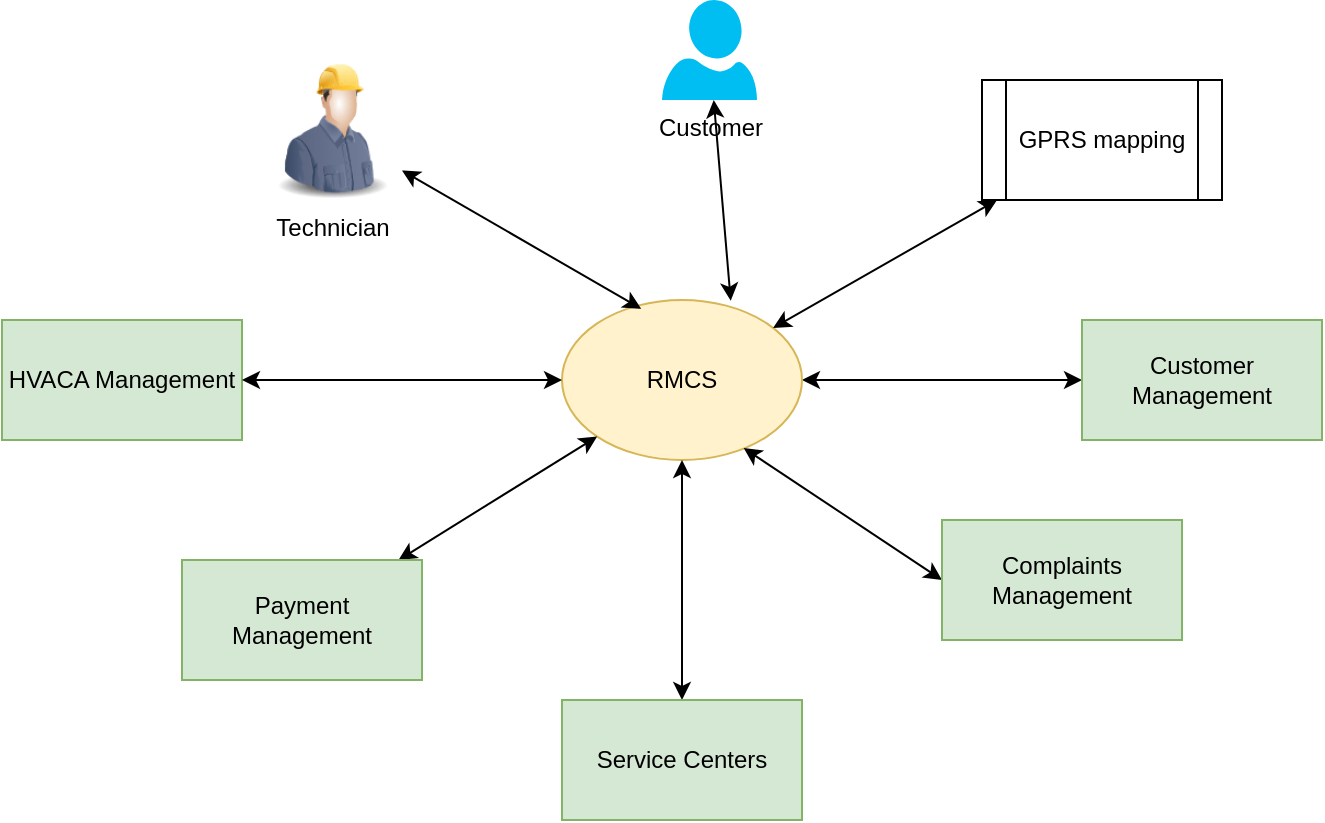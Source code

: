 <mxfile version="13.9.3" type="github">
  <diagram id="OdxlM5lSDOI7O76krd3z" name="Page-1">
    <mxGraphModel dx="1038" dy="523" grid="1" gridSize="10" guides="1" tooltips="1" connect="1" arrows="1" fold="1" page="1" pageScale="1" pageWidth="850" pageHeight="1100" math="0" shadow="0">
      <root>
        <mxCell id="0" />
        <mxCell id="1" parent="0" />
        <mxCell id="j8rQMb8WvZjdhmPUjPt_-9" value="" style="edgeStyle=orthogonalEdgeStyle;rounded=0;orthogonalLoop=1;jettySize=auto;html=1;startArrow=classic;startFill=1;entryX=0;entryY=0.5;entryDx=0;entryDy=0;" parent="1" source="j8rQMb8WvZjdhmPUjPt_-1" target="j8rQMb8WvZjdhmPUjPt_-3" edge="1">
          <mxGeometry relative="1" as="geometry">
            <mxPoint x="560" y="270" as="targetPoint" />
          </mxGeometry>
        </mxCell>
        <mxCell id="j8rQMb8WvZjdhmPUjPt_-1" value="RMCS" style="ellipse;whiteSpace=wrap;html=1;fillColor=#fff2cc;strokeColor=#d6b656;" parent="1" vertex="1">
          <mxGeometry x="360" y="230" width="120" height="80" as="geometry" />
        </mxCell>
        <mxCell id="j8rQMb8WvZjdhmPUjPt_-2" value="HVACA Management" style="rounded=0;whiteSpace=wrap;html=1;fillColor=#d5e8d4;strokeColor=#82b366;" parent="1" vertex="1">
          <mxGeometry x="80" y="240" width="120" height="60" as="geometry" />
        </mxCell>
        <mxCell id="j8rQMb8WvZjdhmPUjPt_-3" value="Customer Management" style="rounded=0;whiteSpace=wrap;html=1;fillColor=#d5e8d4;strokeColor=#82b366;" parent="1" vertex="1">
          <mxGeometry x="620" y="240" width="120" height="60" as="geometry" />
        </mxCell>
        <mxCell id="j8rQMb8WvZjdhmPUjPt_-11" style="edgeStyle=orthogonalEdgeStyle;rounded=0;orthogonalLoop=1;jettySize=auto;html=1;entryX=0.5;entryY=1;entryDx=0;entryDy=0;startArrow=classic;startFill=1;" parent="1" source="j8rQMb8WvZjdhmPUjPt_-4" target="j8rQMb8WvZjdhmPUjPt_-1" edge="1">
          <mxGeometry relative="1" as="geometry" />
        </mxCell>
        <mxCell id="j8rQMb8WvZjdhmPUjPt_-4" value="Service Centers" style="rounded=0;whiteSpace=wrap;html=1;fillColor=#d5e8d4;strokeColor=#82b366;" parent="1" vertex="1">
          <mxGeometry x="360" y="430" width="120" height="60" as="geometry" />
        </mxCell>
        <mxCell id="j8rQMb8WvZjdhmPUjPt_-12" style="rounded=0;orthogonalLoop=1;jettySize=auto;html=1;entryX=0;entryY=1;entryDx=0;entryDy=0;startArrow=classic;startFill=1;" parent="1" source="j8rQMb8WvZjdhmPUjPt_-5" target="j8rQMb8WvZjdhmPUjPt_-1" edge="1">
          <mxGeometry relative="1" as="geometry" />
        </mxCell>
        <mxCell id="j8rQMb8WvZjdhmPUjPt_-5" value="Payment Management" style="rounded=0;whiteSpace=wrap;html=1;fillColor=#d5e8d4;strokeColor=#82b366;" parent="1" vertex="1">
          <mxGeometry x="170" y="360" width="120" height="60" as="geometry" />
        </mxCell>
        <mxCell id="j8rQMb8WvZjdhmPUjPt_-10" value="" style="rounded=0;orthogonalLoop=1;jettySize=auto;html=1;startArrow=classic;startFill=1;entryX=0.757;entryY=0.925;entryDx=0;entryDy=0;entryPerimeter=0;exitX=0;exitY=0.5;exitDx=0;exitDy=0;" parent="1" source="j8rQMb8WvZjdhmPUjPt_-6" target="j8rQMb8WvZjdhmPUjPt_-1" edge="1">
          <mxGeometry relative="1" as="geometry">
            <mxPoint x="620" y="310" as="targetPoint" />
          </mxGeometry>
        </mxCell>
        <mxCell id="j8rQMb8WvZjdhmPUjPt_-6" value="Complaints Management" style="rounded=0;whiteSpace=wrap;html=1;fillColor=#d5e8d4;strokeColor=#82b366;" parent="1" vertex="1">
          <mxGeometry x="550" y="340" width="120" height="60" as="geometry" />
        </mxCell>
        <mxCell id="j8rQMb8WvZjdhmPUjPt_-7" value="" style="endArrow=classic;startArrow=classic;html=1;exitX=1;exitY=0.5;exitDx=0;exitDy=0;entryX=0;entryY=0.5;entryDx=0;entryDy=0;" parent="1" source="j8rQMb8WvZjdhmPUjPt_-2" target="j8rQMb8WvZjdhmPUjPt_-1" edge="1">
          <mxGeometry width="50" height="50" relative="1" as="geometry">
            <mxPoint x="410" y="300" as="sourcePoint" />
            <mxPoint x="460" y="250" as="targetPoint" />
          </mxGeometry>
        </mxCell>
        <mxCell id="j8rQMb8WvZjdhmPUjPt_-18" style="edgeStyle=none;rounded=0;orthogonalLoop=1;jettySize=auto;html=1;entryX=0.703;entryY=0.005;entryDx=0;entryDy=0;entryPerimeter=0;startArrow=classic;startFill=1;" parent="1" source="j8rQMb8WvZjdhmPUjPt_-13" target="j8rQMb8WvZjdhmPUjPt_-1" edge="1">
          <mxGeometry relative="1" as="geometry" />
        </mxCell>
        <mxCell id="j8rQMb8WvZjdhmPUjPt_-13" value="Customer" style="verticalLabelPosition=bottom;html=1;verticalAlign=top;align=center;strokeColor=none;fillColor=#00BEF2;shape=mxgraph.azure.user;" parent="1" vertex="1">
          <mxGeometry x="410" y="80" width="47.5" height="50" as="geometry" />
        </mxCell>
        <mxCell id="j8rQMb8WvZjdhmPUjPt_-17" style="edgeStyle=none;rounded=0;orthogonalLoop=1;jettySize=auto;html=1;entryX=0.33;entryY=0.055;entryDx=0;entryDy=0;entryPerimeter=0;startArrow=classic;startFill=1;" parent="1" source="j8rQMb8WvZjdhmPUjPt_-16" target="j8rQMb8WvZjdhmPUjPt_-1" edge="1">
          <mxGeometry relative="1" as="geometry" />
        </mxCell>
        <mxCell id="j8rQMb8WvZjdhmPUjPt_-16" value="Technician" style="image;html=1;image=img/lib/clip_art/people/Construction_Worker_Man_128x128.png" parent="1" vertex="1">
          <mxGeometry x="210" y="110" width="70" height="70" as="geometry" />
        </mxCell>
        <mxCell id="j8rQMb8WvZjdhmPUjPt_-20" style="edgeStyle=none;rounded=0;orthogonalLoop=1;jettySize=auto;html=1;startArrow=classic;startFill=1;" parent="1" source="j8rQMb8WvZjdhmPUjPt_-19" target="j8rQMb8WvZjdhmPUjPt_-1" edge="1">
          <mxGeometry relative="1" as="geometry" />
        </mxCell>
        <mxCell id="j8rQMb8WvZjdhmPUjPt_-19" value="GPRS mapping" style="shape=process;whiteSpace=wrap;html=1;backgroundOutline=1;" parent="1" vertex="1">
          <mxGeometry x="570" y="120" width="120" height="60" as="geometry" />
        </mxCell>
      </root>
    </mxGraphModel>
  </diagram>
</mxfile>
